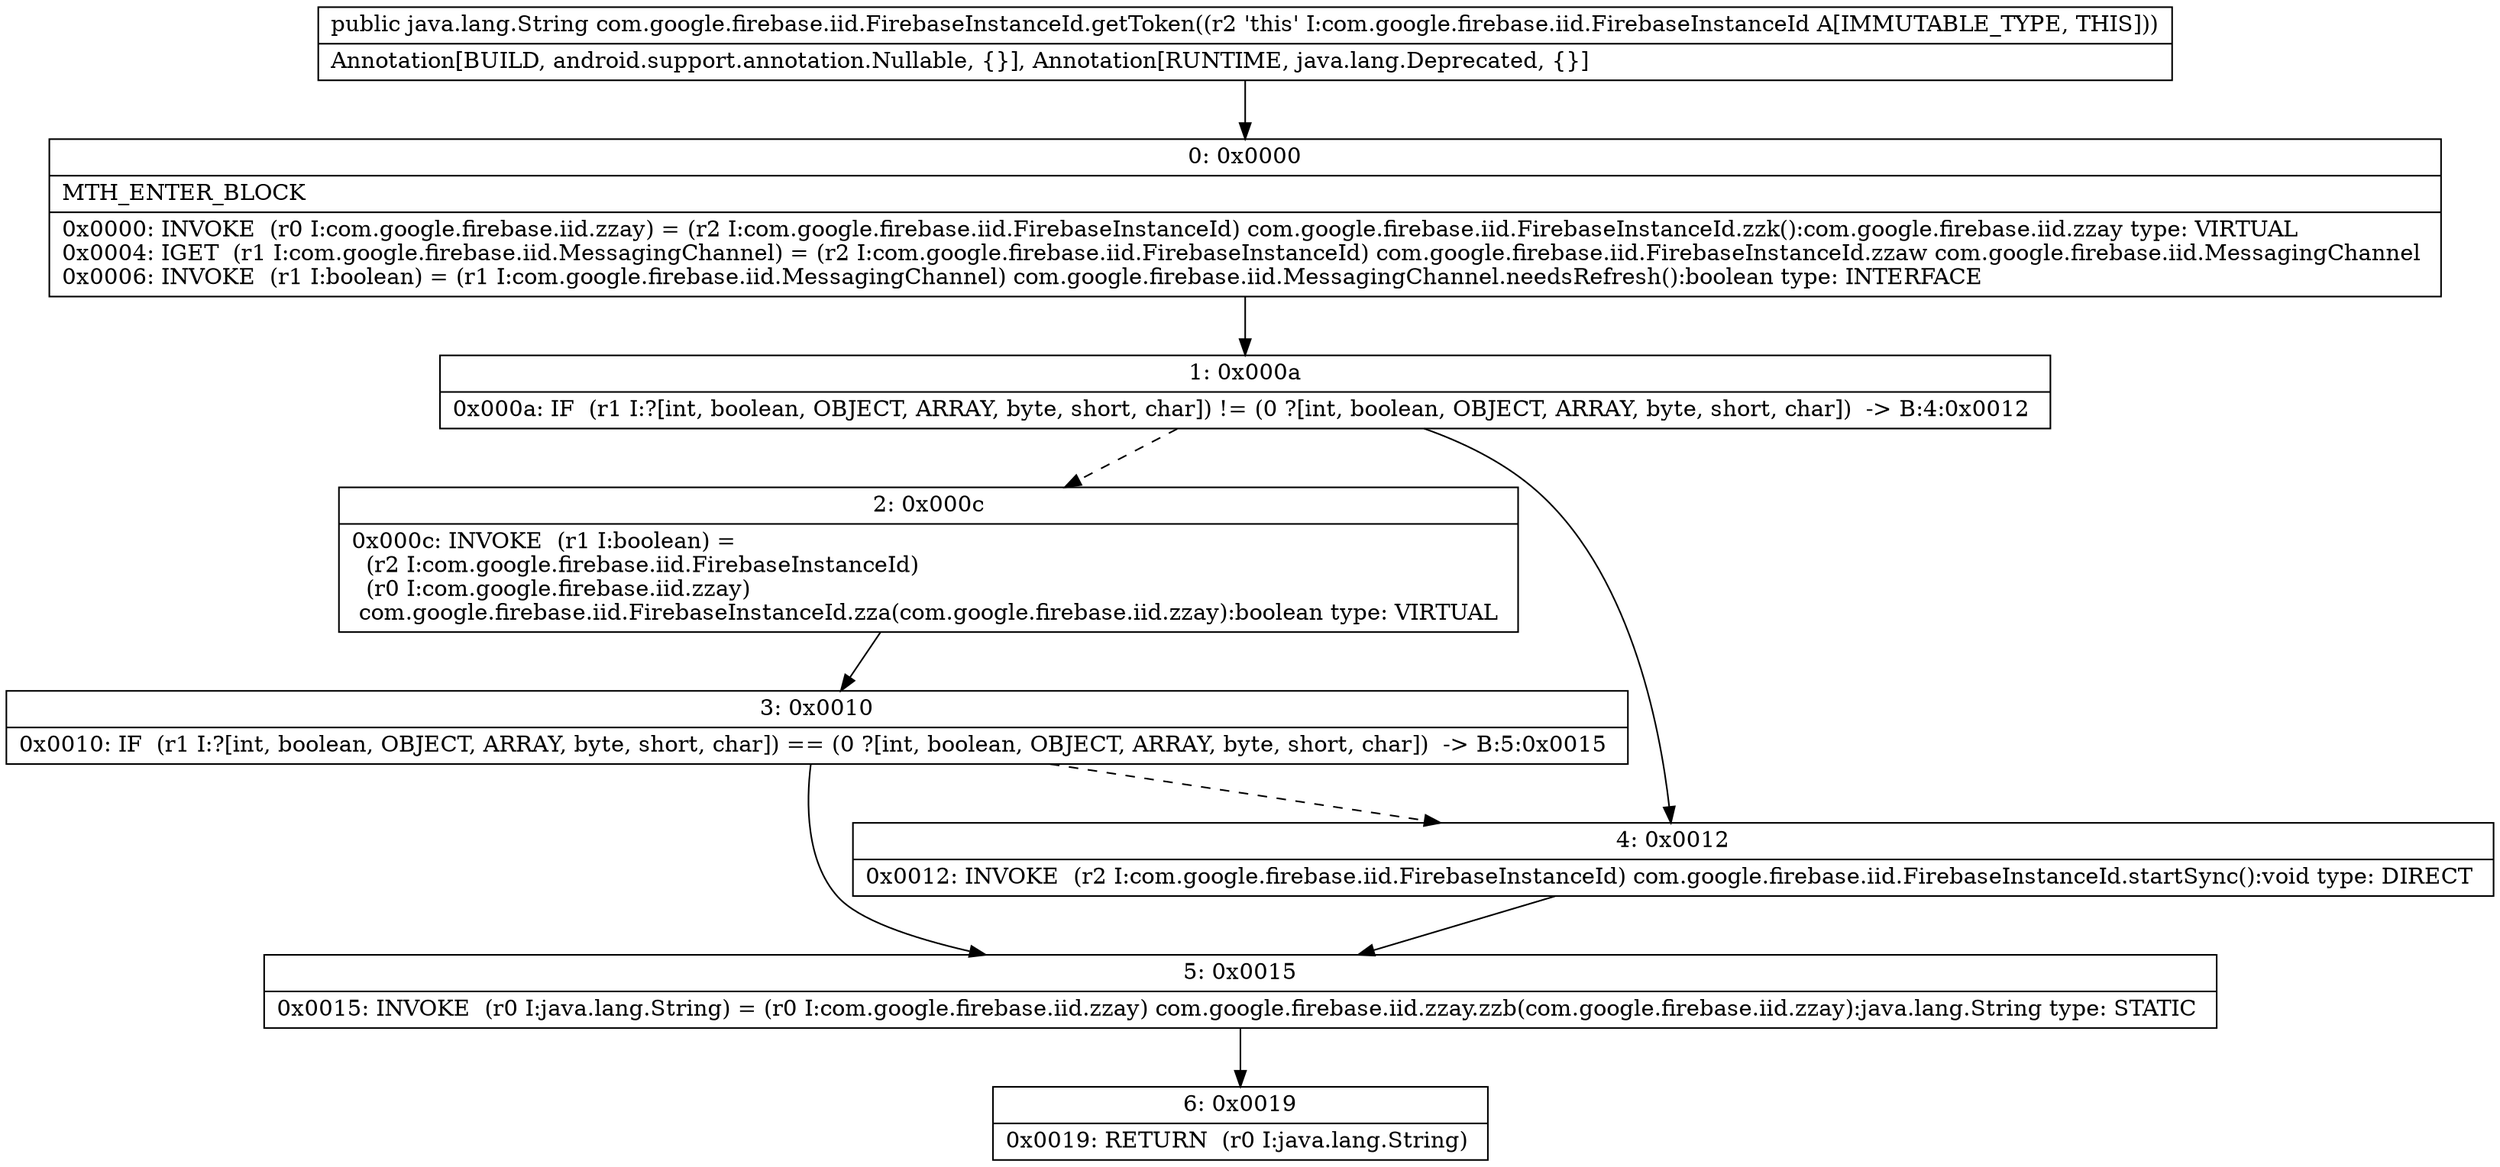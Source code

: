 digraph "CFG forcom.google.firebase.iid.FirebaseInstanceId.getToken()Ljava\/lang\/String;" {
Node_0 [shape=record,label="{0\:\ 0x0000|MTH_ENTER_BLOCK\l|0x0000: INVOKE  (r0 I:com.google.firebase.iid.zzay) = (r2 I:com.google.firebase.iid.FirebaseInstanceId) com.google.firebase.iid.FirebaseInstanceId.zzk():com.google.firebase.iid.zzay type: VIRTUAL \l0x0004: IGET  (r1 I:com.google.firebase.iid.MessagingChannel) = (r2 I:com.google.firebase.iid.FirebaseInstanceId) com.google.firebase.iid.FirebaseInstanceId.zzaw com.google.firebase.iid.MessagingChannel \l0x0006: INVOKE  (r1 I:boolean) = (r1 I:com.google.firebase.iid.MessagingChannel) com.google.firebase.iid.MessagingChannel.needsRefresh():boolean type: INTERFACE \l}"];
Node_1 [shape=record,label="{1\:\ 0x000a|0x000a: IF  (r1 I:?[int, boolean, OBJECT, ARRAY, byte, short, char]) != (0 ?[int, boolean, OBJECT, ARRAY, byte, short, char])  \-\> B:4:0x0012 \l}"];
Node_2 [shape=record,label="{2\:\ 0x000c|0x000c: INVOKE  (r1 I:boolean) = \l  (r2 I:com.google.firebase.iid.FirebaseInstanceId)\l  (r0 I:com.google.firebase.iid.zzay)\l com.google.firebase.iid.FirebaseInstanceId.zza(com.google.firebase.iid.zzay):boolean type: VIRTUAL \l}"];
Node_3 [shape=record,label="{3\:\ 0x0010|0x0010: IF  (r1 I:?[int, boolean, OBJECT, ARRAY, byte, short, char]) == (0 ?[int, boolean, OBJECT, ARRAY, byte, short, char])  \-\> B:5:0x0015 \l}"];
Node_4 [shape=record,label="{4\:\ 0x0012|0x0012: INVOKE  (r2 I:com.google.firebase.iid.FirebaseInstanceId) com.google.firebase.iid.FirebaseInstanceId.startSync():void type: DIRECT \l}"];
Node_5 [shape=record,label="{5\:\ 0x0015|0x0015: INVOKE  (r0 I:java.lang.String) = (r0 I:com.google.firebase.iid.zzay) com.google.firebase.iid.zzay.zzb(com.google.firebase.iid.zzay):java.lang.String type: STATIC \l}"];
Node_6 [shape=record,label="{6\:\ 0x0019|0x0019: RETURN  (r0 I:java.lang.String) \l}"];
MethodNode[shape=record,label="{public java.lang.String com.google.firebase.iid.FirebaseInstanceId.getToken((r2 'this' I:com.google.firebase.iid.FirebaseInstanceId A[IMMUTABLE_TYPE, THIS]))  | Annotation[BUILD, android.support.annotation.Nullable, \{\}], Annotation[RUNTIME, java.lang.Deprecated, \{\}]\l}"];
MethodNode -> Node_0;
Node_0 -> Node_1;
Node_1 -> Node_2[style=dashed];
Node_1 -> Node_4;
Node_2 -> Node_3;
Node_3 -> Node_4[style=dashed];
Node_3 -> Node_5;
Node_4 -> Node_5;
Node_5 -> Node_6;
}


